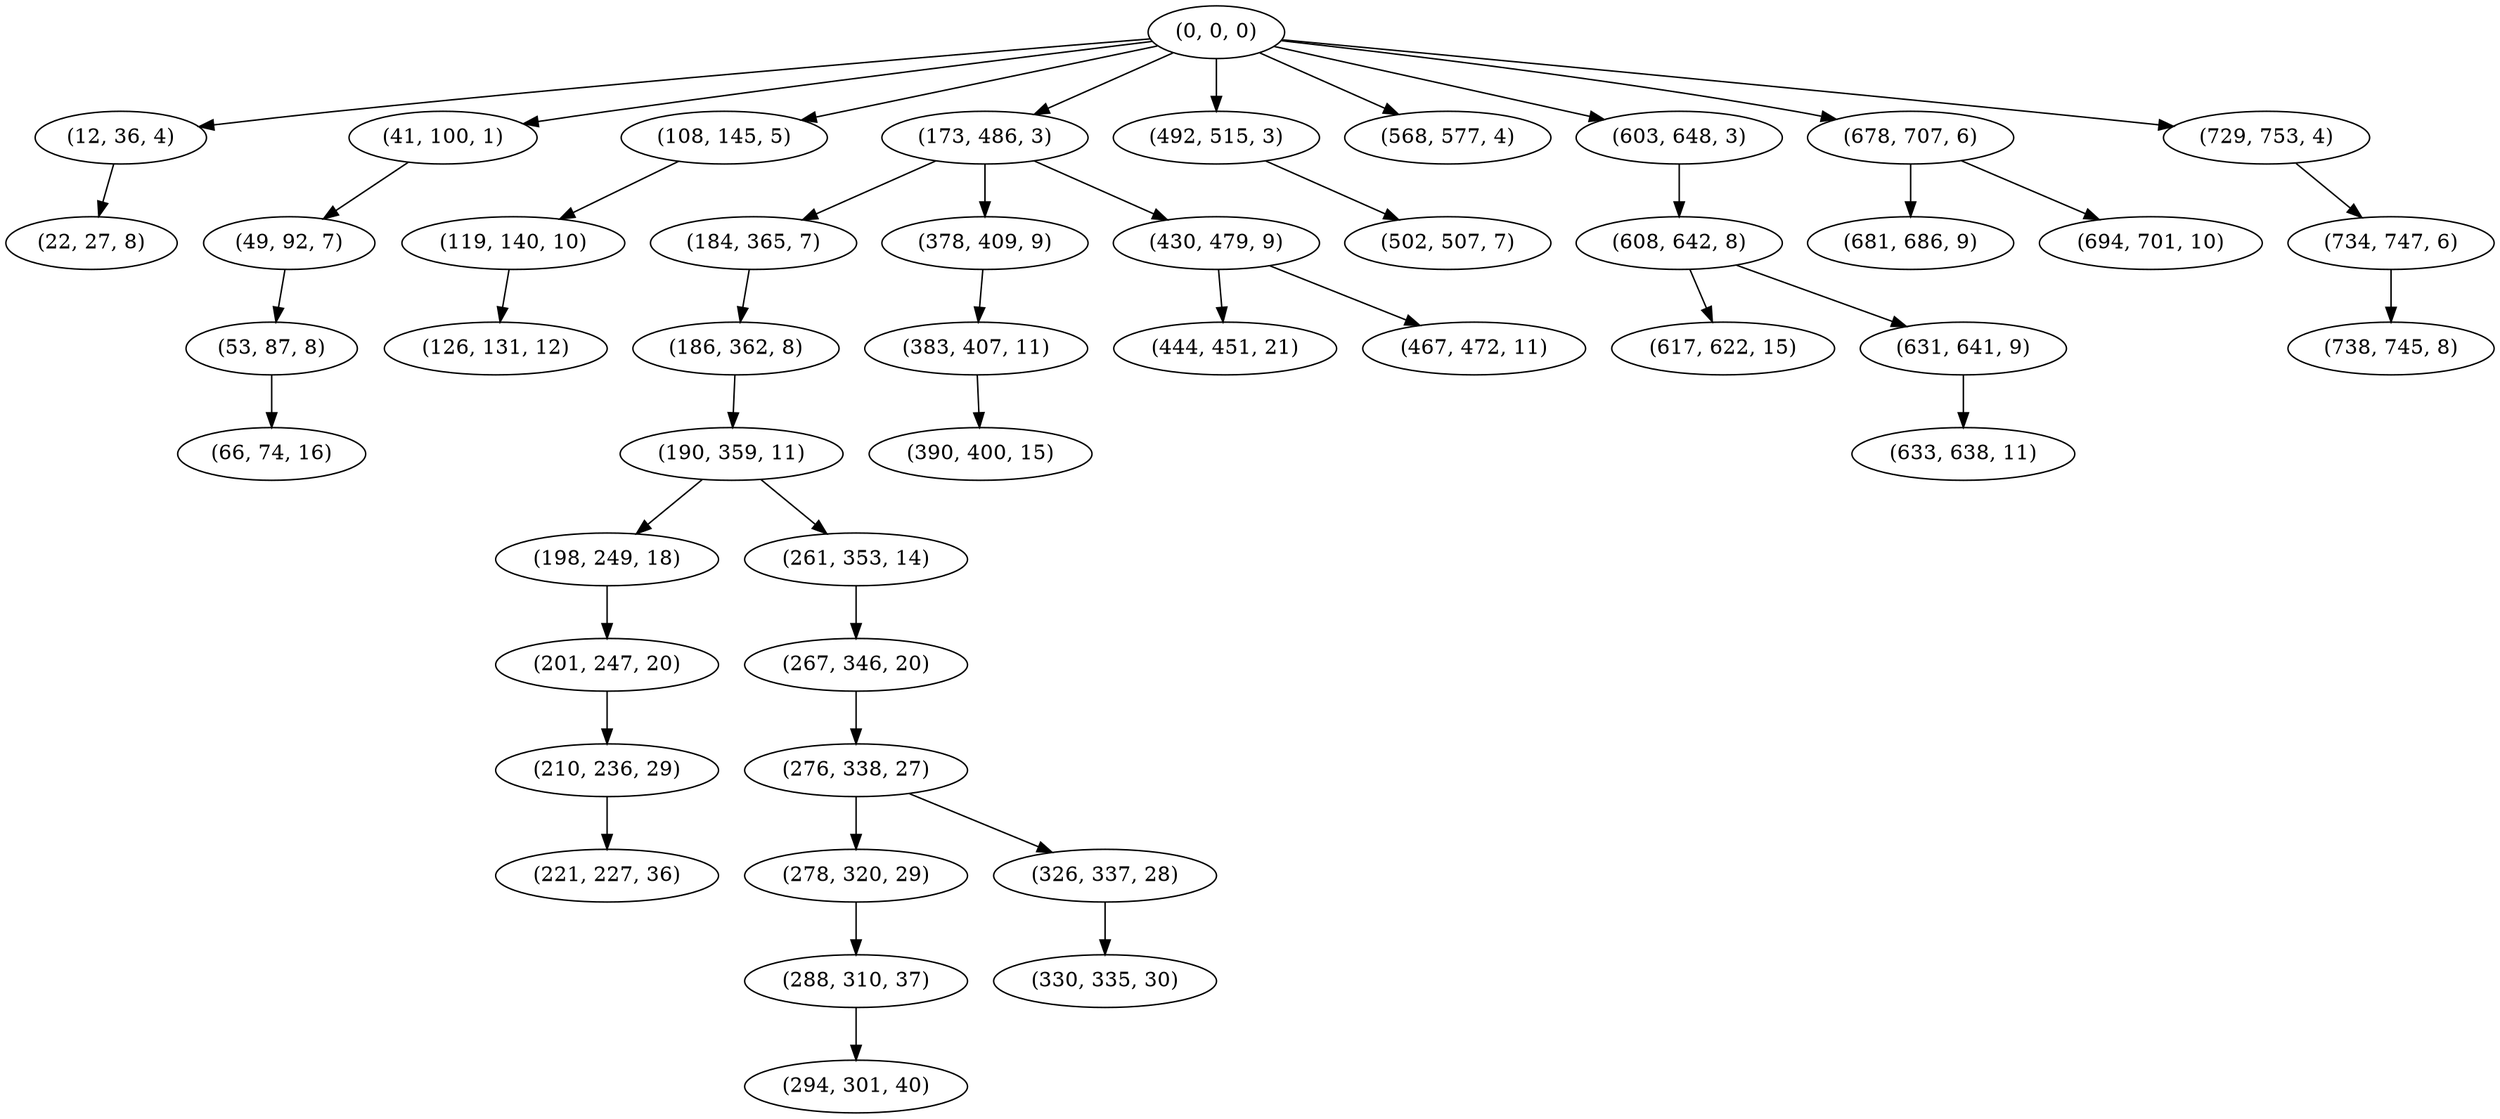 digraph tree {
    "(0, 0, 0)";
    "(12, 36, 4)";
    "(22, 27, 8)";
    "(41, 100, 1)";
    "(49, 92, 7)";
    "(53, 87, 8)";
    "(66, 74, 16)";
    "(108, 145, 5)";
    "(119, 140, 10)";
    "(126, 131, 12)";
    "(173, 486, 3)";
    "(184, 365, 7)";
    "(186, 362, 8)";
    "(190, 359, 11)";
    "(198, 249, 18)";
    "(201, 247, 20)";
    "(210, 236, 29)";
    "(221, 227, 36)";
    "(261, 353, 14)";
    "(267, 346, 20)";
    "(276, 338, 27)";
    "(278, 320, 29)";
    "(288, 310, 37)";
    "(294, 301, 40)";
    "(326, 337, 28)";
    "(330, 335, 30)";
    "(378, 409, 9)";
    "(383, 407, 11)";
    "(390, 400, 15)";
    "(430, 479, 9)";
    "(444, 451, 21)";
    "(467, 472, 11)";
    "(492, 515, 3)";
    "(502, 507, 7)";
    "(568, 577, 4)";
    "(603, 648, 3)";
    "(608, 642, 8)";
    "(617, 622, 15)";
    "(631, 641, 9)";
    "(633, 638, 11)";
    "(678, 707, 6)";
    "(681, 686, 9)";
    "(694, 701, 10)";
    "(729, 753, 4)";
    "(734, 747, 6)";
    "(738, 745, 8)";
    "(0, 0, 0)" -> "(12, 36, 4)";
    "(0, 0, 0)" -> "(41, 100, 1)";
    "(0, 0, 0)" -> "(108, 145, 5)";
    "(0, 0, 0)" -> "(173, 486, 3)";
    "(0, 0, 0)" -> "(492, 515, 3)";
    "(0, 0, 0)" -> "(568, 577, 4)";
    "(0, 0, 0)" -> "(603, 648, 3)";
    "(0, 0, 0)" -> "(678, 707, 6)";
    "(0, 0, 0)" -> "(729, 753, 4)";
    "(12, 36, 4)" -> "(22, 27, 8)";
    "(41, 100, 1)" -> "(49, 92, 7)";
    "(49, 92, 7)" -> "(53, 87, 8)";
    "(53, 87, 8)" -> "(66, 74, 16)";
    "(108, 145, 5)" -> "(119, 140, 10)";
    "(119, 140, 10)" -> "(126, 131, 12)";
    "(173, 486, 3)" -> "(184, 365, 7)";
    "(173, 486, 3)" -> "(378, 409, 9)";
    "(173, 486, 3)" -> "(430, 479, 9)";
    "(184, 365, 7)" -> "(186, 362, 8)";
    "(186, 362, 8)" -> "(190, 359, 11)";
    "(190, 359, 11)" -> "(198, 249, 18)";
    "(190, 359, 11)" -> "(261, 353, 14)";
    "(198, 249, 18)" -> "(201, 247, 20)";
    "(201, 247, 20)" -> "(210, 236, 29)";
    "(210, 236, 29)" -> "(221, 227, 36)";
    "(261, 353, 14)" -> "(267, 346, 20)";
    "(267, 346, 20)" -> "(276, 338, 27)";
    "(276, 338, 27)" -> "(278, 320, 29)";
    "(276, 338, 27)" -> "(326, 337, 28)";
    "(278, 320, 29)" -> "(288, 310, 37)";
    "(288, 310, 37)" -> "(294, 301, 40)";
    "(326, 337, 28)" -> "(330, 335, 30)";
    "(378, 409, 9)" -> "(383, 407, 11)";
    "(383, 407, 11)" -> "(390, 400, 15)";
    "(430, 479, 9)" -> "(444, 451, 21)";
    "(430, 479, 9)" -> "(467, 472, 11)";
    "(492, 515, 3)" -> "(502, 507, 7)";
    "(603, 648, 3)" -> "(608, 642, 8)";
    "(608, 642, 8)" -> "(617, 622, 15)";
    "(608, 642, 8)" -> "(631, 641, 9)";
    "(631, 641, 9)" -> "(633, 638, 11)";
    "(678, 707, 6)" -> "(681, 686, 9)";
    "(678, 707, 6)" -> "(694, 701, 10)";
    "(729, 753, 4)" -> "(734, 747, 6)";
    "(734, 747, 6)" -> "(738, 745, 8)";
}
